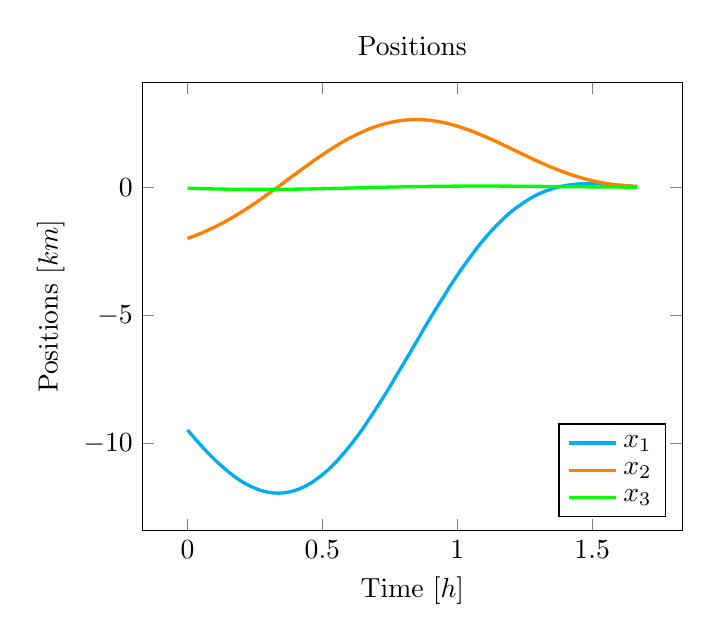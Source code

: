 \begin{tikzpicture}[]
\begin{axis}[legend pos = {south east}, ylabel = {Positions $[km]$}, title = {Positions}, xlabel = {Time $[h]$}]\addplot+ [no marks, cyan, very thick]coordinates {
(0.0, -9.477)
(0.017, -9.686)
(0.034, -9.889)
(0.051, -10.086)
(0.067, -10.277)
(0.084, -10.461)
(0.101, -10.636)
(0.118, -10.804)
(0.135, -10.962)
(0.152, -11.11)
(0.168, -11.248)
(0.185, -11.375)
(0.202, -11.491)
(0.219, -11.594)
(0.236, -11.685)
(0.253, -11.762)
(0.269, -11.826)
(0.286, -11.877)
(0.303, -11.913)
(0.32, -11.934)
(0.337, -11.941)
(0.354, -11.932)
(0.37, -11.909)
(0.387, -11.87)
(0.404, -11.816)
(0.421, -11.747)
(0.438, -11.663)
(0.455, -11.563)
(0.471, -11.449)
(0.488, -11.32)
(0.505, -11.177)
(0.522, -11.019)
(0.539, -10.848)
(0.556, -10.664)
(0.572, -10.468)
(0.589, -10.259)
(0.606, -10.039)
(0.623, -9.807)
(0.64, -9.566)
(0.657, -9.315)
(0.673, -9.055)
(0.69, -8.787)
(0.707, -8.512)
(0.724, -8.231)
(0.741, -7.944)
(0.758, -7.652)
(0.774, -7.356)
(0.791, -7.058)
(0.808, -6.757)
(0.825, -6.455)
(0.842, -6.152)
(0.859, -5.85)
(0.875, -5.55)
(0.892, -5.251)
(0.909, -4.955)
(0.926, -4.663)
(0.943, -4.376)
(0.96, -4.094)
(0.976, -3.817)
(0.993, -3.547)
(1.01, -3.285)
(1.027, -3.03)
(1.044, -2.783)
(1.061, -2.546)
(1.077, -2.317)
(1.094, -2.098)
(1.111, -1.889)
(1.128, -1.691)
(1.145, -1.503)
(1.162, -1.325)
(1.178, -1.159)
(1.195, -1.003)
(1.212, -0.858)
(1.229, -0.725)
(1.246, -0.602)
(1.263, -0.489)
(1.279, -0.387)
(1.296, -0.296)
(1.313, -0.214)
(1.33, -0.142)
(1.347, -0.08)
(1.364, -0.026)
(1.38, 0.019)
(1.397, 0.056)
(1.414, 0.085)
(1.431, 0.108)
(1.448, 0.124)
(1.465, 0.134)
(1.481, 0.139)
(1.498, 0.139)
(1.515, 0.135)
(1.532, 0.128)
(1.549, 0.118)
(1.566, 0.105)
(1.582, 0.092)
(1.599, 0.077)
(1.616, 0.062)
(1.633, 0.047)
(1.65, 0.032)
(1.667, 0.02)
};
\addlegendentry{$x_1$}
\addplot+ [no marks, orange, very thick]coordinates {
(0.0, -2.0)
(0.017, -1.937)
(0.034, -1.869)
(0.051, -1.798)
(0.067, -1.721)
(0.084, -1.641)
(0.101, -1.556)
(0.118, -1.466)
(0.135, -1.372)
(0.152, -1.274)
(0.168, -1.172)
(0.185, -1.066)
(0.202, -0.957)
(0.219, -0.844)
(0.236, -0.727)
(0.253, -0.608)
(0.269, -0.486)
(0.286, -0.361)
(0.303, -0.235)
(0.32, -0.107)
(0.337, 0.023)
(0.354, 0.153)
(0.37, 0.284)
(0.387, 0.415)
(0.404, 0.545)
(0.421, 0.675)
(0.438, 0.804)
(0.455, 0.931)
(0.471, 1.057)
(0.488, 1.18)
(0.505, 1.3)
(0.522, 1.417)
(0.539, 1.531)
(0.556, 1.64)
(0.572, 1.746)
(0.589, 1.847)
(0.606, 1.942)
(0.623, 2.033)
(0.64, 2.118)
(0.657, 2.197)
(0.673, 2.27)
(0.69, 2.337)
(0.707, 2.398)
(0.724, 2.452)
(0.741, 2.499)
(0.758, 2.54)
(0.774, 2.573)
(0.791, 2.6)
(0.808, 2.619)
(0.825, 2.632)
(0.842, 2.638)
(0.859, 2.637)
(0.875, 2.629)
(0.892, 2.615)
(0.909, 2.594)
(0.926, 2.567)
(0.943, 2.534)
(0.96, 2.496)
(0.976, 2.451)
(0.993, 2.402)
(1.01, 2.348)
(1.027, 2.289)
(1.044, 2.225)
(1.061, 2.158)
(1.077, 2.087)
(1.094, 2.013)
(1.111, 1.936)
(1.128, 1.857)
(1.145, 1.776)
(1.162, 1.693)
(1.178, 1.609)
(1.195, 1.524)
(1.212, 1.439)
(1.229, 1.354)
(1.246, 1.269)
(1.263, 1.185)
(1.279, 1.102)
(1.296, 1.02)
(1.313, 0.94)
(1.33, 0.863)
(1.347, 0.787)
(1.364, 0.715)
(1.38, 0.645)
(1.397, 0.579)
(1.414, 0.516)
(1.431, 0.456)
(1.448, 0.401)
(1.465, 0.349)
(1.481, 0.301)
(1.498, 0.257)
(1.515, 0.217)
(1.532, 0.181)
(1.549, 0.149)
(1.566, 0.122)
(1.582, 0.098)
(1.599, 0.077)
(1.616, 0.061)
(1.633, 0.048)
(1.65, 0.038)
(1.667, 0.031)
};
\addlegendentry{$x_2$}
\addplot+ [no marks, green, very thick]coordinates {
(0.0, -0.043)
(0.017, -0.048)
(0.034, -0.053)
(0.051, -0.058)
(0.067, -0.063)
(0.084, -0.067)
(0.101, -0.07)
(0.118, -0.074)
(0.135, -0.077)
(0.152, -0.08)
(0.168, -0.082)
(0.185, -0.084)
(0.202, -0.086)
(0.219, -0.087)
(0.236, -0.088)
(0.253, -0.088)
(0.269, -0.088)
(0.286, -0.088)
(0.303, -0.087)
(0.32, -0.087)
(0.337, -0.085)
(0.354, -0.084)
(0.37, -0.082)
(0.387, -0.08)
(0.404, -0.077)
(0.421, -0.075)
(0.438, -0.072)
(0.455, -0.069)
(0.471, -0.065)
(0.488, -0.062)
(0.505, -0.058)
(0.522, -0.054)
(0.539, -0.05)
(0.556, -0.046)
(0.572, -0.042)
(0.589, -0.038)
(0.606, -0.034)
(0.623, -0.029)
(0.64, -0.025)
(0.657, -0.021)
(0.673, -0.016)
(0.69, -0.012)
(0.707, -0.008)
(0.724, -0.004)
(0.741, -7.733e-5)
(0.758, 0.004)
(0.774, 0.007)
(0.791, 0.011)
(0.808, 0.015)
(0.825, 0.018)
(0.842, 0.021)
(0.859, 0.024)
(0.875, 0.026)
(0.892, 0.029)
(0.909, 0.031)
(0.926, 0.033)
(0.943, 0.035)
(0.96, 0.037)
(0.976, 0.038)
(0.993, 0.04)
(1.01, 0.041)
(1.027, 0.042)
(1.044, 0.042)
(1.061, 0.043)
(1.077, 0.043)
(1.094, 0.043)
(1.111, 0.043)
(1.128, 0.042)
(1.145, 0.042)
(1.162, 0.041)
(1.178, 0.04)
(1.195, 0.039)
(1.212, 0.038)
(1.229, 0.037)
(1.246, 0.035)
(1.263, 0.034)
(1.279, 0.032)
(1.296, 0.031)
(1.313, 0.029)
(1.33, 0.028)
(1.347, 0.026)
(1.364, 0.024)
(1.38, 0.022)
(1.397, 0.02)
(1.414, 0.019)
(1.431, 0.017)
(1.448, 0.015)
(1.465, 0.014)
(1.481, 0.012)
(1.498, 0.01)
(1.515, 0.009)
(1.532, 0.007)
(1.549, 0.006)
(1.566, 0.005)
(1.582, 0.004)
(1.599, 0.003)
(1.616, 0.002)
(1.633, 0.001)
(1.65, 0.0)
(1.667, -0.0)
};
\addlegendentry{$x_3$}
\end{axis}

\end{tikzpicture}
